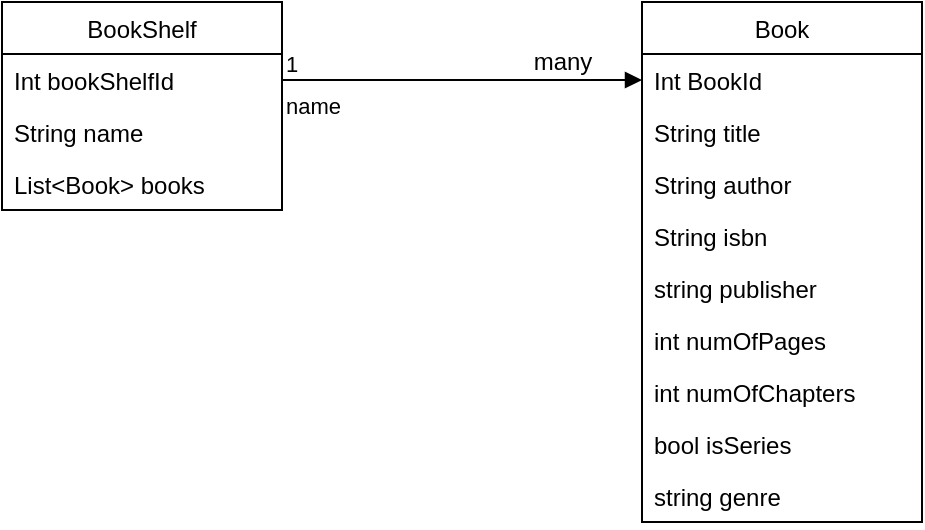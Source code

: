 <mxfile version="16.6.2" type="device"><diagram id="reo7g8QT-E4nfT93eCjM" name="Page-1"><mxGraphModel dx="1422" dy="705" grid="1" gridSize="10" guides="1" tooltips="1" connect="1" arrows="1" fold="1" page="1" pageScale="1" pageWidth="850" pageHeight="1100" math="0" shadow="0"><root><mxCell id="0"/><mxCell id="1" parent="0"/><mxCell id="yXQk1mEKvzWFDWdSynni-1" value="Book" style="swimlane;fontStyle=0;childLayout=stackLayout;horizontal=1;startSize=26;fillColor=none;horizontalStack=0;resizeParent=1;resizeParentMax=0;resizeLast=0;collapsible=1;marginBottom=0;" vertex="1" parent="1"><mxGeometry x="490" y="150" width="140" height="260" as="geometry"><mxRectangle x="490" y="150" width="60" height="26" as="alternateBounds"/></mxGeometry></mxCell><mxCell id="yXQk1mEKvzWFDWdSynni-2" value="Int BookId" style="text;strokeColor=none;fillColor=none;align=left;verticalAlign=top;spacingLeft=4;spacingRight=4;overflow=hidden;rotatable=0;points=[[0,0.5],[1,0.5]];portConstraint=eastwest;" vertex="1" parent="yXQk1mEKvzWFDWdSynni-1"><mxGeometry y="26" width="140" height="26" as="geometry"/></mxCell><mxCell id="yXQk1mEKvzWFDWdSynni-3" value="String title" style="text;strokeColor=none;fillColor=none;align=left;verticalAlign=top;spacingLeft=4;spacingRight=4;overflow=hidden;rotatable=0;points=[[0,0.5],[1,0.5]];portConstraint=eastwest;" vertex="1" parent="yXQk1mEKvzWFDWdSynni-1"><mxGeometry y="52" width="140" height="26" as="geometry"/></mxCell><mxCell id="yXQk1mEKvzWFDWdSynni-4" value="String author&#10;" style="text;strokeColor=none;fillColor=none;align=left;verticalAlign=top;spacingLeft=4;spacingRight=4;overflow=hidden;rotatable=0;points=[[0,0.5],[1,0.5]];portConstraint=eastwest;" vertex="1" parent="yXQk1mEKvzWFDWdSynni-1"><mxGeometry y="78" width="140" height="26" as="geometry"/></mxCell><mxCell id="yXQk1mEKvzWFDWdSynni-5" value="String isbn" style="text;strokeColor=none;fillColor=none;align=left;verticalAlign=top;spacingLeft=4;spacingRight=4;overflow=hidden;rotatable=0;points=[[0,0.5],[1,0.5]];portConstraint=eastwest;" vertex="1" parent="yXQk1mEKvzWFDWdSynni-1"><mxGeometry y="104" width="140" height="26" as="geometry"/></mxCell><mxCell id="yXQk1mEKvzWFDWdSynni-6" value="string publisher&#10;" style="text;strokeColor=none;fillColor=none;align=left;verticalAlign=top;spacingLeft=4;spacingRight=4;overflow=hidden;rotatable=0;points=[[0,0.5],[1,0.5]];portConstraint=eastwest;" vertex="1" parent="yXQk1mEKvzWFDWdSynni-1"><mxGeometry y="130" width="140" height="26" as="geometry"/></mxCell><mxCell id="yXQk1mEKvzWFDWdSynni-17" value="int numOfPages" style="text;strokeColor=none;fillColor=none;align=left;verticalAlign=top;spacingLeft=4;spacingRight=4;overflow=hidden;rotatable=0;points=[[0,0.5],[1,0.5]];portConstraint=eastwest;" vertex="1" parent="yXQk1mEKvzWFDWdSynni-1"><mxGeometry y="156" width="140" height="26" as="geometry"/></mxCell><mxCell id="yXQk1mEKvzWFDWdSynni-18" value="int numOfChapters&#10;" style="text;strokeColor=none;fillColor=none;align=left;verticalAlign=top;spacingLeft=4;spacingRight=4;overflow=hidden;rotatable=0;points=[[0,0.5],[1,0.5]];portConstraint=eastwest;" vertex="1" parent="yXQk1mEKvzWFDWdSynni-1"><mxGeometry y="182" width="140" height="26" as="geometry"/></mxCell><mxCell id="yXQk1mEKvzWFDWdSynni-19" value="bool isSeries" style="text;strokeColor=none;fillColor=none;align=left;verticalAlign=top;spacingLeft=4;spacingRight=4;overflow=hidden;rotatable=0;points=[[0,0.5],[1,0.5]];portConstraint=eastwest;" vertex="1" parent="yXQk1mEKvzWFDWdSynni-1"><mxGeometry y="208" width="140" height="26" as="geometry"/></mxCell><mxCell id="yXQk1mEKvzWFDWdSynni-20" value="string genre&#10;" style="text;strokeColor=none;fillColor=none;align=left;verticalAlign=top;spacingLeft=4;spacingRight=4;overflow=hidden;rotatable=0;points=[[0,0.5],[1,0.5]];portConstraint=eastwest;" vertex="1" parent="yXQk1mEKvzWFDWdSynni-1"><mxGeometry y="234" width="140" height="26" as="geometry"/></mxCell><mxCell id="yXQk1mEKvzWFDWdSynni-11" value="BookShelf" style="swimlane;fontStyle=0;childLayout=stackLayout;horizontal=1;startSize=26;fillColor=none;horizontalStack=0;resizeParent=1;resizeParentMax=0;resizeLast=0;collapsible=1;marginBottom=0;" vertex="1" parent="1"><mxGeometry x="170" y="150" width="140" height="104" as="geometry"/></mxCell><mxCell id="yXQk1mEKvzWFDWdSynni-12" value="Int bookShelfId" style="text;strokeColor=none;fillColor=none;align=left;verticalAlign=top;spacingLeft=4;spacingRight=4;overflow=hidden;rotatable=0;points=[[0,0.5],[1,0.5]];portConstraint=eastwest;" vertex="1" parent="yXQk1mEKvzWFDWdSynni-11"><mxGeometry y="26" width="140" height="26" as="geometry"/></mxCell><mxCell id="yXQk1mEKvzWFDWdSynni-13" value="String name" style="text;strokeColor=none;fillColor=none;align=left;verticalAlign=top;spacingLeft=4;spacingRight=4;overflow=hidden;rotatable=0;points=[[0,0.5],[1,0.5]];portConstraint=eastwest;" vertex="1" parent="yXQk1mEKvzWFDWdSynni-11"><mxGeometry y="52" width="140" height="26" as="geometry"/></mxCell><mxCell id="yXQk1mEKvzWFDWdSynni-14" value="List&lt;Book&gt; books&#10;" style="text;strokeColor=none;fillColor=none;align=left;verticalAlign=top;spacingLeft=4;spacingRight=4;overflow=hidden;rotatable=0;points=[[0,0.5],[1,0.5]];portConstraint=eastwest;" vertex="1" parent="yXQk1mEKvzWFDWdSynni-11"><mxGeometry y="78" width="140" height="26" as="geometry"/></mxCell><mxCell id="yXQk1mEKvzWFDWdSynni-15" value="name" style="endArrow=block;endFill=1;html=1;edgeStyle=orthogonalEdgeStyle;align=left;verticalAlign=top;rounded=0;" edge="1" parent="1" source="yXQk1mEKvzWFDWdSynni-12" target="yXQk1mEKvzWFDWdSynni-2"><mxGeometry x="-1" relative="1" as="geometry"><mxPoint x="320" y="240" as="sourcePoint"/><mxPoint x="500" y="390" as="targetPoint"/></mxGeometry></mxCell><mxCell id="yXQk1mEKvzWFDWdSynni-16" value="1" style="edgeLabel;resizable=0;html=1;align=left;verticalAlign=bottom;" connectable="0" vertex="1" parent="yXQk1mEKvzWFDWdSynni-15"><mxGeometry x="-1" relative="1" as="geometry"/></mxCell><mxCell id="yXQk1mEKvzWFDWdSynni-21" value="many" style="text;html=1;align=center;verticalAlign=middle;resizable=0;points=[];autosize=1;strokeColor=none;fillColor=none;" vertex="1" parent="1"><mxGeometry x="430" y="170" width="40" height="20" as="geometry"/></mxCell></root></mxGraphModel></diagram></mxfile>